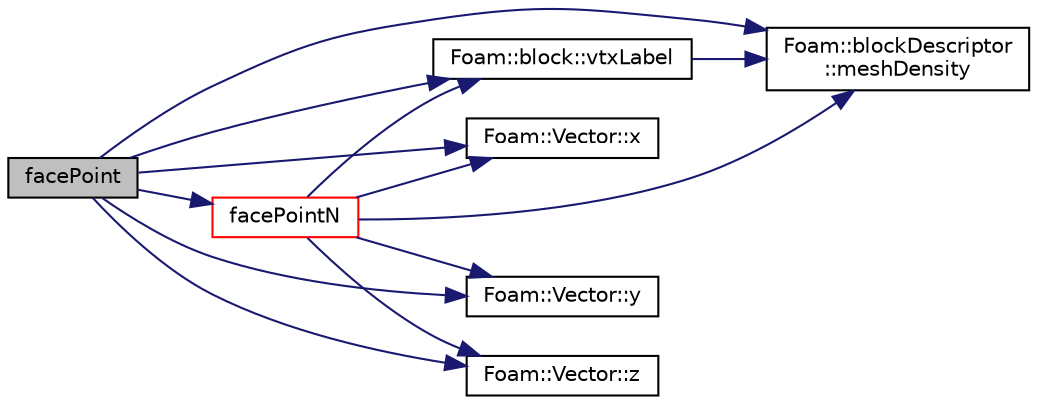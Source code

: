 digraph "facePoint"
{
  bgcolor="transparent";
  edge [fontname="Helvetica",fontsize="10",labelfontname="Helvetica",labelfontsize="10"];
  node [fontname="Helvetica",fontsize="10",shape=record];
  rankdir="LR";
  Node10799 [label="facePoint",height=0.2,width=0.4,color="black", fillcolor="grey75", style="filled", fontcolor="black"];
  Node10799 -> Node10800 [color="midnightblue",fontsize="10",style="solid",fontname="Helvetica"];
  Node10800 [label="facePointN",height=0.2,width=0.4,color="red",URL="$a21851.html#a3b7d595d114afa599e733ebdff10a117"];
  Node10800 -> Node10801 [color="midnightblue",fontsize="10",style="solid",fontname="Helvetica"];
  Node10801 [label="Foam::block::vtxLabel",height=0.2,width=0.4,color="black",URL="$a25741.html#ab00b258216fe0243014d43eabeb41845",tooltip="Vertex label offset for a particular i,j,k position. "];
  Node10801 -> Node10802 [color="midnightblue",fontsize="10",style="solid",fontname="Helvetica"];
  Node10802 [label="Foam::blockDescriptor\l::meshDensity",height=0.2,width=0.4,color="black",URL="$a25745.html#a739d5321a1192e626d75c6d49b4499db",tooltip="Return the mesh density (number of cells) in the i,j,k directions. "];
  Node10800 -> Node10802 [color="midnightblue",fontsize="10",style="solid",fontname="Helvetica"];
  Node10800 -> Node10804 [color="midnightblue",fontsize="10",style="solid",fontname="Helvetica"];
  Node10804 [label="Foam::Vector::x",height=0.2,width=0.4,color="black",URL="$a29749.html#a63327976e5a8359700064a02ae22548e"];
  Node10800 -> Node10805 [color="midnightblue",fontsize="10",style="solid",fontname="Helvetica"];
  Node10805 [label="Foam::Vector::y",height=0.2,width=0.4,color="black",URL="$a29749.html#a1ee865f676fbac703a49c6654dd3ad74"];
  Node10800 -> Node10806 [color="midnightblue",fontsize="10",style="solid",fontname="Helvetica"];
  Node10806 [label="Foam::Vector::z",height=0.2,width=0.4,color="black",URL="$a29749.html#a1c8320b15610de211ec70ef966581423"];
  Node10799 -> Node10802 [color="midnightblue",fontsize="10",style="solid",fontname="Helvetica"];
  Node10799 -> Node10801 [color="midnightblue",fontsize="10",style="solid",fontname="Helvetica"];
  Node10799 -> Node10804 [color="midnightblue",fontsize="10",style="solid",fontname="Helvetica"];
  Node10799 -> Node10805 [color="midnightblue",fontsize="10",style="solid",fontname="Helvetica"];
  Node10799 -> Node10806 [color="midnightblue",fontsize="10",style="solid",fontname="Helvetica"];
}
